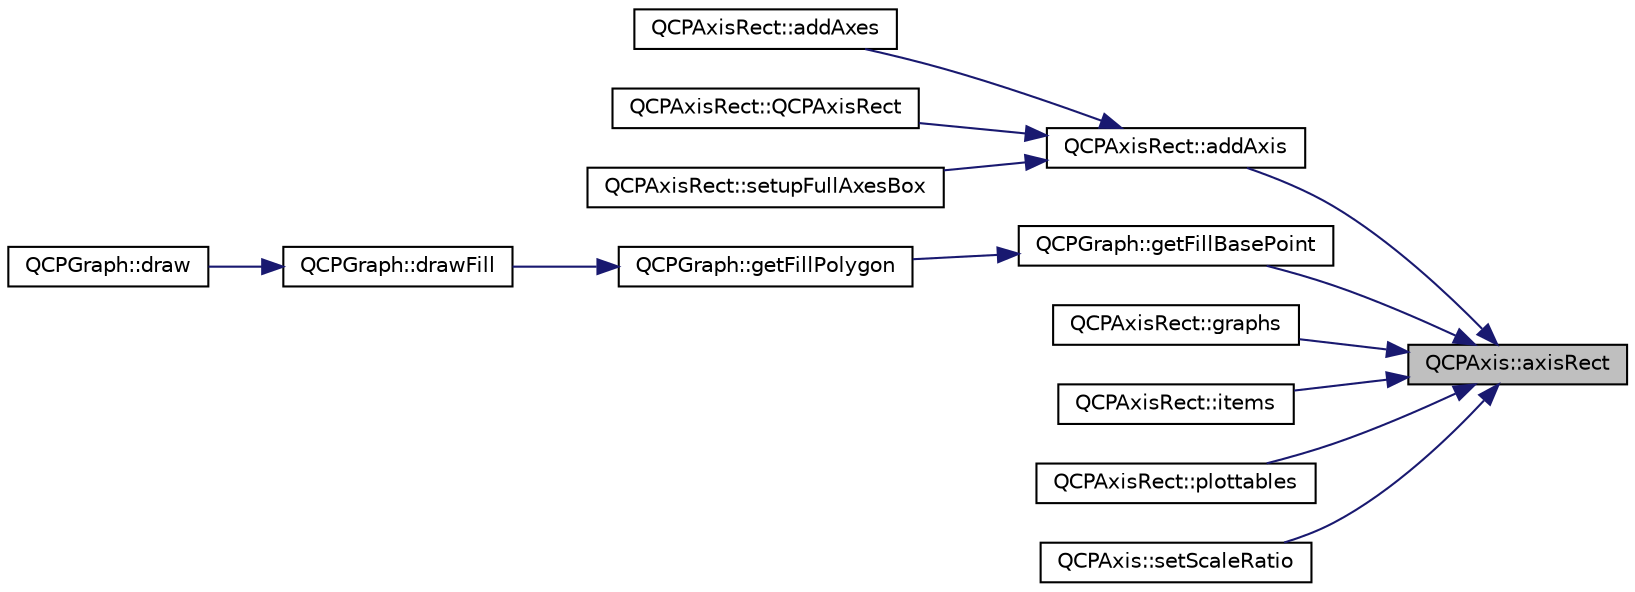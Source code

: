 digraph "QCPAxis::axisRect"
{
 // LATEX_PDF_SIZE
  edge [fontname="Helvetica",fontsize="10",labelfontname="Helvetica",labelfontsize="10"];
  node [fontname="Helvetica",fontsize="10",shape=record];
  rankdir="RL";
  Node1 [label="QCPAxis::axisRect",height=0.2,width=0.4,color="black", fillcolor="grey75", style="filled", fontcolor="black",tooltip=" "];
  Node1 -> Node2 [dir="back",color="midnightblue",fontsize="10",style="solid",fontname="Helvetica"];
  Node2 [label="QCPAxisRect::addAxis",height=0.2,width=0.4,color="black", fillcolor="white", style="filled",URL="$classQCPAxisRect.html#a2a845ee60eac7a8d5e71718c5e77c274",tooltip=" "];
  Node2 -> Node3 [dir="back",color="midnightblue",fontsize="10",style="solid",fontname="Helvetica"];
  Node3 [label="QCPAxisRect::addAxes",height=0.2,width=0.4,color="black", fillcolor="white", style="filled",URL="$classQCPAxisRect.html#a792e1f3d9cb1591fca135bb0de9b81fc",tooltip=" "];
  Node2 -> Node4 [dir="back",color="midnightblue",fontsize="10",style="solid",fontname="Helvetica"];
  Node4 [label="QCPAxisRect::QCPAxisRect",height=0.2,width=0.4,color="black", fillcolor="white", style="filled",URL="$classQCPAxisRect.html#a60b31dece805462c1b82eea2e69ba042",tooltip=" "];
  Node2 -> Node5 [dir="back",color="midnightblue",fontsize="10",style="solid",fontname="Helvetica"];
  Node5 [label="QCPAxisRect::setupFullAxesBox",height=0.2,width=0.4,color="black", fillcolor="white", style="filled",URL="$classQCPAxisRect.html#a5fa906175447b14206954f77fc7f1ef4",tooltip=" "];
  Node1 -> Node6 [dir="back",color="midnightblue",fontsize="10",style="solid",fontname="Helvetica"];
  Node6 [label="QCPGraph::getFillBasePoint",height=0.2,width=0.4,color="black", fillcolor="white", style="filled",URL="$classQCPGraph.html#a13f2c756f3114703159c2e604783e208",tooltip=" "];
  Node6 -> Node7 [dir="back",color="midnightblue",fontsize="10",style="solid",fontname="Helvetica"];
  Node7 [label="QCPGraph::getFillPolygon",height=0.2,width=0.4,color="black", fillcolor="white", style="filled",URL="$classQCPGraph.html#af73d5fe97cde966785bfd67201e44391",tooltip=" "];
  Node7 -> Node8 [dir="back",color="midnightblue",fontsize="10",style="solid",fontname="Helvetica"];
  Node8 [label="QCPGraph::drawFill",height=0.2,width=0.4,color="black", fillcolor="white", style="filled",URL="$classQCPGraph.html#a67c5ea573f604efd8bf121a0b7a380d1",tooltip=" "];
  Node8 -> Node9 [dir="back",color="midnightblue",fontsize="10",style="solid",fontname="Helvetica"];
  Node9 [label="QCPGraph::draw",height=0.2,width=0.4,color="black", fillcolor="white", style="filled",URL="$classQCPGraph.html#a2b0849598f06e834b43ce18cd13bcdc3",tooltip=" "];
  Node1 -> Node10 [dir="back",color="midnightblue",fontsize="10",style="solid",fontname="Helvetica"];
  Node10 [label="QCPAxisRect::graphs",height=0.2,width=0.4,color="black", fillcolor="white", style="filled",URL="$classQCPAxisRect.html#a2d9ded3eca97be1fcb5867949391bb88",tooltip=" "];
  Node1 -> Node11 [dir="back",color="midnightblue",fontsize="10",style="solid",fontname="Helvetica"];
  Node11 [label="QCPAxisRect::items",height=0.2,width=0.4,color="black", fillcolor="white", style="filled",URL="$classQCPAxisRect.html#a03c113a2175448300ee8f944e24776ba",tooltip=" "];
  Node1 -> Node12 [dir="back",color="midnightblue",fontsize="10",style="solid",fontname="Helvetica"];
  Node12 [label="QCPAxisRect::plottables",height=0.2,width=0.4,color="black", fillcolor="white", style="filled",URL="$classQCPAxisRect.html#a587d073a97b27bc7293fab4b2774ad59",tooltip=" "];
  Node1 -> Node13 [dir="back",color="midnightblue",fontsize="10",style="solid",fontname="Helvetica"];
  Node13 [label="QCPAxis::setScaleRatio",height=0.2,width=0.4,color="black", fillcolor="white", style="filled",URL="$classQCPAxis.html#af4bbd446dcaee5a83ac30ce9bcd6e125",tooltip=" "];
}

